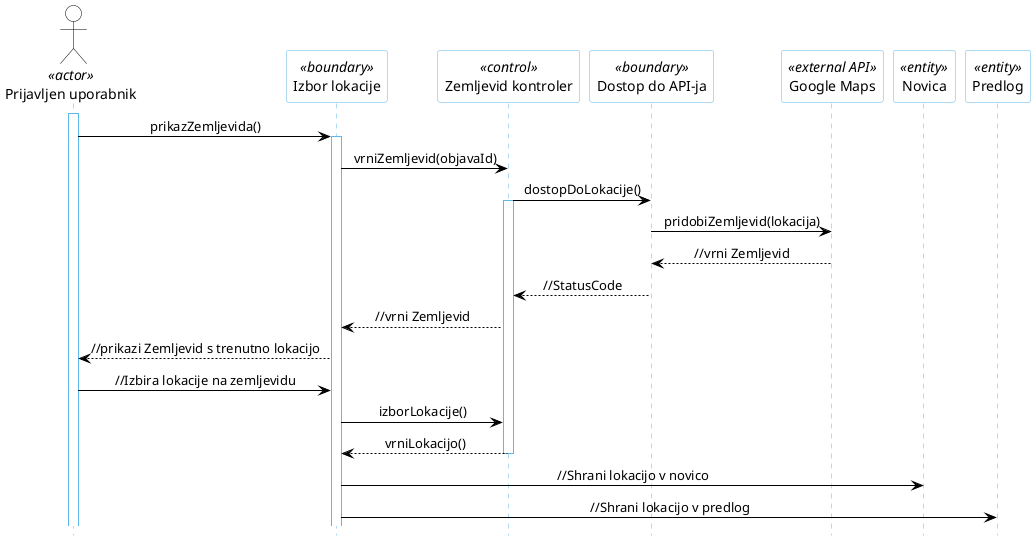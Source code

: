 @startuml
hide footbox

skinparam backgroundcolor transparent
skinparam defaultTextAlignment center
skinparam actorBorderColor black
skinparam actorBackgroundColor white
skinparam arrowColor black  
skinparam sequenceLifeLineBorderColor #5FB8EC
skinparam sequenceParticipantBorderColor #5FB8EC
skinparam sequenceParticipantBackgroundColor white

actor "Prijavljen uporabnik" as U1 <<actor>>

participant "Izbor lokacije" as R5 <<boundary>>
participant "Zemljevid kontroler" as R2 <<control>>
participant "Dostop do API-ja" as R6 <<boundary>>
participant "Google Maps" as R4 <<external API>>
participant "Novica" as R7 <<entity>>
participant "Predlog" as R8 <<entity>>


activate U1
U1 -> R5: prikazZemljevida()
activate R5
R5 -> R2: vrniZemljevid(objavaId)
R2 -> R6: dostopDoLokacije()
activate R2
R6 -> R4: pridobiZemljevid(lokacija)
R4 --> R6: //vrni Zemljevid
R6 --> R2: //StatusCode
R2 --> R5: //vrni Zemljevid
R5 --> U1: //prikazi Zemljevid s trenutno lokacijo
U1 -> R5: //Izbira lokacije na zemljevidu
R5 -> R2: izborLokacije()
R2 --> R5: vrniLokacijo()
deactivate R2
R5 -> R7: //Shrani lokacijo v novico
R5 -> R8: //Shrani lokacijo v predlog
@enduml
